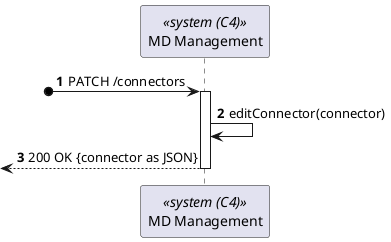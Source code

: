 @startuml us11-level2_processes
autonumber

participant SYS as "MD Management" <<system (C4)>>

?o-> SYS : PATCH /connectors
activate SYS

SYS -> SYS : editConnector(connector)

<-- SYS : 200 OK {connector as JSON}
deactivate SYS

@enduml
